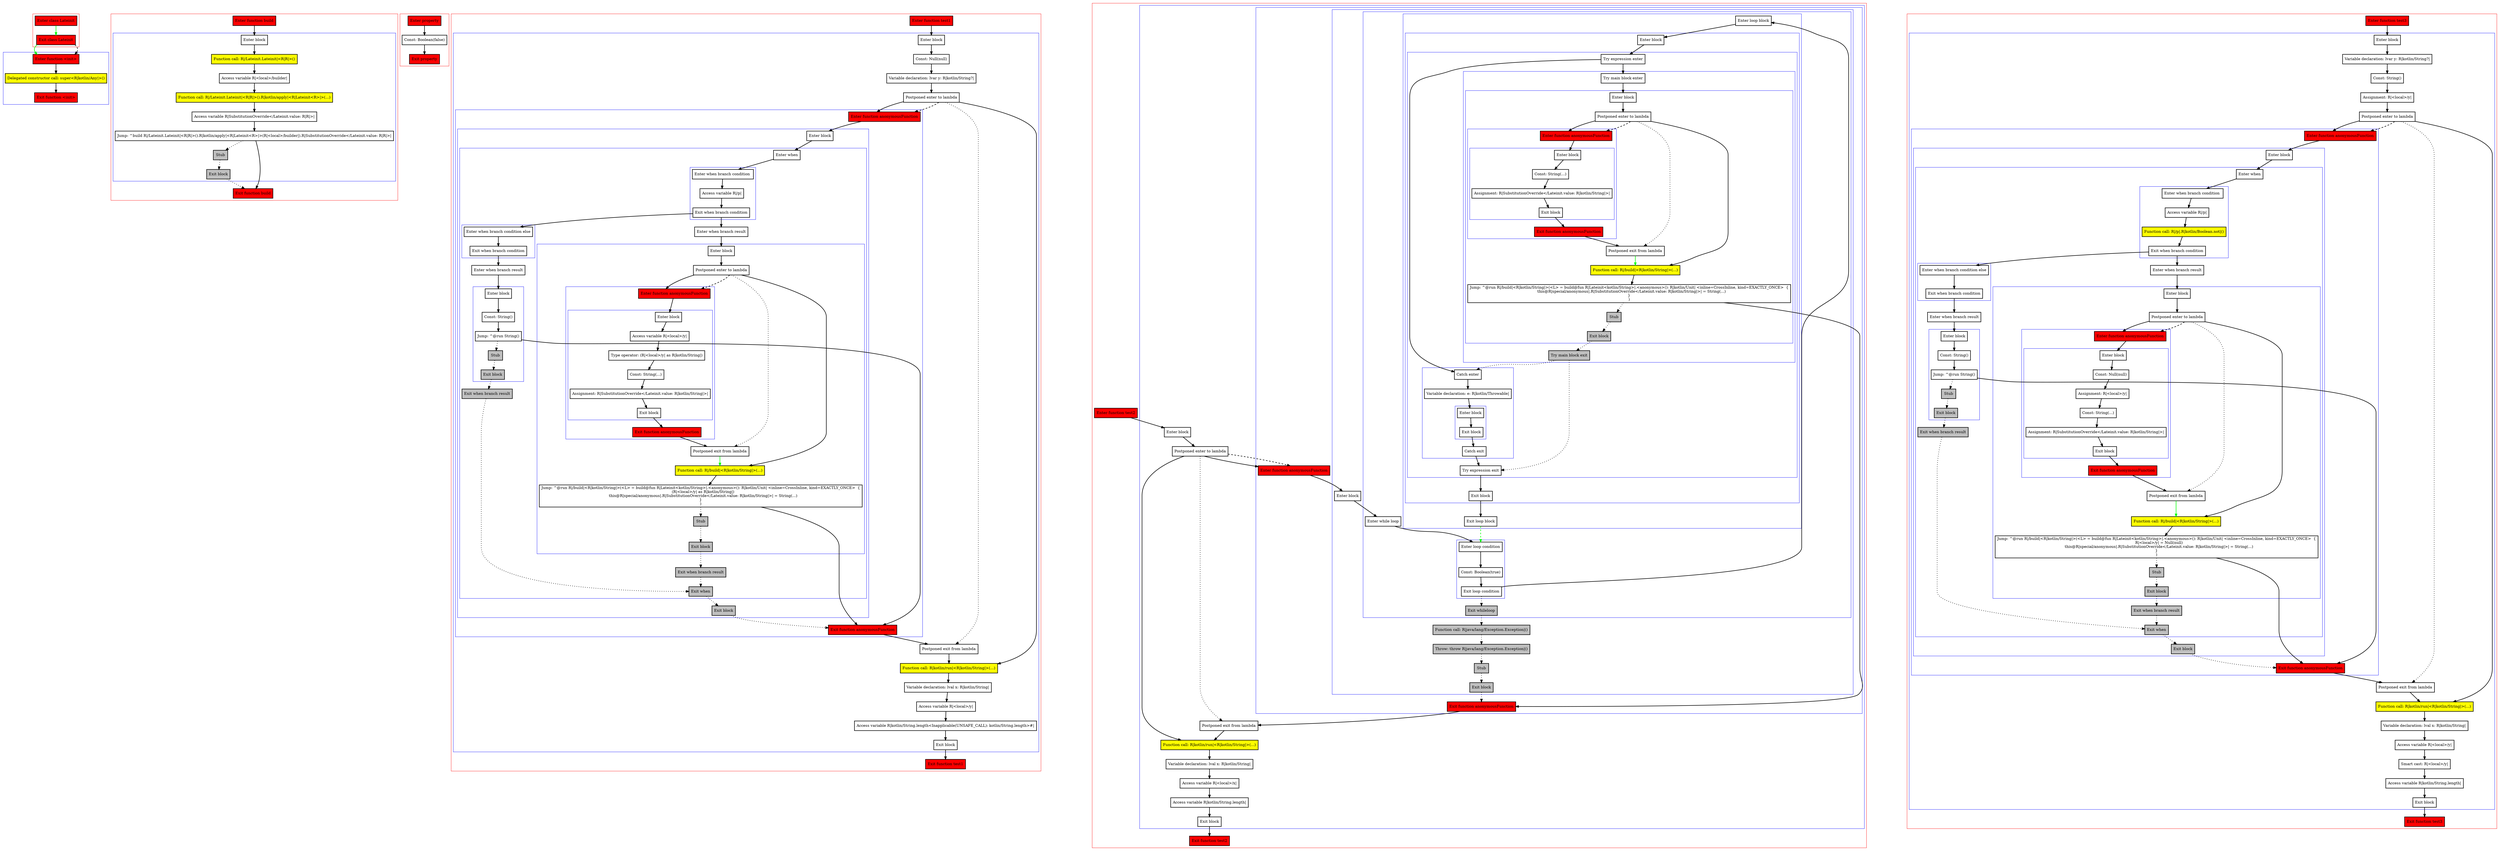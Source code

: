 digraph postponedLambdaInReturn_kt {
    graph [nodesep=3]
    node [shape=box penwidth=2]
    edge [penwidth=2]

    subgraph cluster_0 {
        color=red
        0 [label="Enter class Lateinit" style="filled" fillcolor=red];
        1 [label="Exit class Lateinit" style="filled" fillcolor=red];
    }
    subgraph cluster_1 {
        color=blue
        2 [label="Enter function <init>" style="filled" fillcolor=red];
        3 [label="Delegated constructor call: super<R|kotlin/Any|>()" style="filled" fillcolor=yellow];
        4 [label="Exit function <init>" style="filled" fillcolor=red];
    }
    0 -> {1} [color=green];
    1 -> {2} [color=green];
    1 -> {2} [style=dashed];
    2 -> {3};
    3 -> {4};

    subgraph cluster_2 {
        color=red
        5 [label="Enter function build" style="filled" fillcolor=red];
        subgraph cluster_3 {
            color=blue
            6 [label="Enter block"];
            7 [label="Function call: R|/Lateinit.Lateinit|<R|R|>()" style="filled" fillcolor=yellow];
            8 [label="Access variable R|<local>/builder|"];
            9 [label="Function call: R|/Lateinit.Lateinit|<R|R|>().R|kotlin/apply|<R|Lateinit<R>|>(...)" style="filled" fillcolor=yellow];
            10 [label="Access variable R|SubstitutionOverride</Lateinit.value: R|R|>|"];
            11 [label="Jump: ^build R|/Lateinit.Lateinit|<R|R|>().R|kotlin/apply|<R|Lateinit<R>|>(R|<local>/builder|).R|SubstitutionOverride</Lateinit.value: R|R|>|"];
            12 [label="Stub" style="filled" fillcolor=gray];
            13 [label="Exit block" style="filled" fillcolor=gray];
        }
        14 [label="Exit function build" style="filled" fillcolor=red];
    }
    5 -> {6};
    6 -> {7};
    7 -> {8};
    8 -> {9};
    9 -> {10};
    10 -> {11};
    11 -> {14};
    11 -> {12} [style=dotted];
    12 -> {13} [style=dotted];
    13 -> {14} [style=dotted];

    subgraph cluster_4 {
        color=red
        15 [label="Enter property" style="filled" fillcolor=red];
        16 [label="Const: Boolean(false)"];
        17 [label="Exit property" style="filled" fillcolor=red];
    }
    15 -> {16};
    16 -> {17};

    subgraph cluster_5 {
        color=red
        18 [label="Enter function test1" style="filled" fillcolor=red];
        subgraph cluster_6 {
            color=blue
            19 [label="Enter block"];
            20 [label="Const: Null(null)"];
            21 [label="Variable declaration: lvar y: R|kotlin/String?|"];
            22 [label="Postponed enter to lambda"];
            subgraph cluster_7 {
                color=blue
                23 [label="Enter function anonymousFunction" style="filled" fillcolor=red];
                subgraph cluster_8 {
                    color=blue
                    24 [label="Enter block"];
                    subgraph cluster_9 {
                        color=blue
                        25 [label="Enter when"];
                        subgraph cluster_10 {
                            color=blue
                            26 [label="Enter when branch condition "];
                            27 [label="Access variable R|/p|"];
                            28 [label="Exit when branch condition"];
                        }
                        subgraph cluster_11 {
                            color=blue
                            29 [label="Enter when branch condition else"];
                            30 [label="Exit when branch condition"];
                        }
                        31 [label="Enter when branch result"];
                        subgraph cluster_12 {
                            color=blue
                            32 [label="Enter block"];
                            33 [label="Const: String()"];
                            34 [label="Jump: ^@run String()"];
                            35 [label="Stub" style="filled" fillcolor=gray];
                            36 [label="Exit block" style="filled" fillcolor=gray];
                        }
                        37 [label="Exit when branch result" style="filled" fillcolor=gray];
                        38 [label="Enter when branch result"];
                        subgraph cluster_13 {
                            color=blue
                            39 [label="Enter block"];
                            40 [label="Postponed enter to lambda"];
                            subgraph cluster_14 {
                                color=blue
                                41 [label="Enter function anonymousFunction" style="filled" fillcolor=red];
                                subgraph cluster_15 {
                                    color=blue
                                    42 [label="Enter block"];
                                    43 [label="Access variable R|<local>/y|"];
                                    44 [label="Type operator: (R|<local>/y| as R|kotlin/String|)"];
                                    45 [label="Const: String(...)"];
                                    46 [label="Assignment: R|SubstitutionOverride</Lateinit.value: R|kotlin/String|>|"];
                                    47 [label="Exit block"];
                                }
                                48 [label="Exit function anonymousFunction" style="filled" fillcolor=red];
                            }
                            49 [label="Postponed exit from lambda"];
                            50 [label="Function call: R|/build|<R|kotlin/String|>(...)" style="filled" fillcolor=yellow];
                            51 [label="Jump: ^@run R|/build|<R|kotlin/String|>(<L> = build@fun R|Lateinit<kotlin/String>|.<anonymous>(): R|kotlin/Unit| <inline=CrossInline, kind=EXACTLY_ONCE>  {
    (R|<local>/y| as R|kotlin/String|)
    this@R|special/anonymous|.R|SubstitutionOverride</Lateinit.value: R|kotlin/String|>| = String(...)
}
)"];
                            52 [label="Stub" style="filled" fillcolor=gray];
                            53 [label="Exit block" style="filled" fillcolor=gray];
                        }
                        54 [label="Exit when branch result" style="filled" fillcolor=gray];
                        55 [label="Exit when" style="filled" fillcolor=gray];
                    }
                    56 [label="Exit block" style="filled" fillcolor=gray];
                }
                57 [label="Exit function anonymousFunction" style="filled" fillcolor=red];
            }
            58 [label="Postponed exit from lambda"];
            59 [label="Function call: R|kotlin/run|<R|kotlin/String|>(...)" style="filled" fillcolor=yellow];
            60 [label="Variable declaration: lval x: R|kotlin/String|"];
            61 [label="Access variable R|<local>/y|"];
            62 [label="Access variable R|kotlin/String.length<Inapplicable(UNSAFE_CALL): kotlin/String.length>#|"];
            63 [label="Exit block"];
        }
        64 [label="Exit function test1" style="filled" fillcolor=red];
    }
    18 -> {19};
    19 -> {20};
    20 -> {21};
    21 -> {22};
    22 -> {23 59};
    22 -> {58} [style=dotted];
    22 -> {23} [style=dashed];
    23 -> {24};
    24 -> {25};
    25 -> {26};
    26 -> {27};
    27 -> {28};
    28 -> {29 38};
    29 -> {30};
    30 -> {31};
    31 -> {32};
    32 -> {33};
    33 -> {34};
    34 -> {57};
    34 -> {35} [style=dotted];
    35 -> {36} [style=dotted];
    36 -> {37} [style=dotted];
    37 -> {55} [style=dotted];
    38 -> {39};
    39 -> {40};
    40 -> {41 50};
    40 -> {49} [style=dotted];
    40 -> {41} [style=dashed];
    41 -> {42};
    42 -> {43};
    43 -> {44};
    44 -> {45};
    45 -> {46};
    46 -> {47};
    47 -> {48};
    48 -> {49};
    49 -> {50} [color=green];
    50 -> {51};
    51 -> {57};
    51 -> {52} [style=dotted];
    52 -> {53} [style=dotted];
    53 -> {54} [style=dotted];
    54 -> {55} [style=dotted];
    55 -> {56} [style=dotted];
    56 -> {57} [style=dotted];
    57 -> {58};
    58 -> {59};
    59 -> {60};
    60 -> {61};
    61 -> {62};
    62 -> {63};
    63 -> {64};

    subgraph cluster_16 {
        color=red
        65 [label="Enter function test2" style="filled" fillcolor=red];
        subgraph cluster_17 {
            color=blue
            66 [label="Enter block"];
            67 [label="Postponed enter to lambda"];
            subgraph cluster_18 {
                color=blue
                68 [label="Enter function anonymousFunction" style="filled" fillcolor=red];
                subgraph cluster_19 {
                    color=blue
                    69 [label="Enter block"];
                    subgraph cluster_20 {
                        color=blue
                        70 [label="Enter while loop"];
                        subgraph cluster_21 {
                            color=blue
                            71 [label="Enter loop condition"];
                            72 [label="Const: Boolean(true)"];
                            73 [label="Exit loop condition"];
                        }
                        subgraph cluster_22 {
                            color=blue
                            74 [label="Enter loop block"];
                            subgraph cluster_23 {
                                color=blue
                                75 [label="Enter block"];
                                subgraph cluster_24 {
                                    color=blue
                                    76 [label="Try expression enter"];
                                    subgraph cluster_25 {
                                        color=blue
                                        77 [label="Try main block enter"];
                                        subgraph cluster_26 {
                                            color=blue
                                            78 [label="Enter block"];
                                            79 [label="Postponed enter to lambda"];
                                            subgraph cluster_27 {
                                                color=blue
                                                80 [label="Enter function anonymousFunction" style="filled" fillcolor=red];
                                                subgraph cluster_28 {
                                                    color=blue
                                                    81 [label="Enter block"];
                                                    82 [label="Const: String(...)"];
                                                    83 [label="Assignment: R|SubstitutionOverride</Lateinit.value: R|kotlin/String|>|"];
                                                    84 [label="Exit block"];
                                                }
                                                85 [label="Exit function anonymousFunction" style="filled" fillcolor=red];
                                            }
                                            86 [label="Postponed exit from lambda"];
                                            87 [label="Function call: R|/build|<R|kotlin/String|>(...)" style="filled" fillcolor=yellow];
                                            88 [label="Jump: ^@run R|/build|<R|kotlin/String|>(<L> = build@fun R|Lateinit<kotlin/String>|.<anonymous>(): R|kotlin/Unit| <inline=CrossInline, kind=EXACTLY_ONCE>  {
    this@R|special/anonymous|.R|SubstitutionOverride</Lateinit.value: R|kotlin/String|>| = String(...)
}
)"];
                                            89 [label="Stub" style="filled" fillcolor=gray];
                                            90 [label="Exit block" style="filled" fillcolor=gray];
                                        }
                                        91 [label="Try main block exit" style="filled" fillcolor=gray];
                                    }
                                    subgraph cluster_29 {
                                        color=blue
                                        92 [label="Catch enter"];
                                        93 [label="Variable declaration: e: R|kotlin/Throwable|"];
                                        subgraph cluster_30 {
                                            color=blue
                                            94 [label="Enter block"];
                                            95 [label="Exit block"];
                                        }
                                        96 [label="Catch exit"];
                                    }
                                    97 [label="Try expression exit"];
                                }
                                98 [label="Exit block"];
                            }
                            99 [label="Exit loop block"];
                        }
                        100 [label="Exit whileloop" style="filled" fillcolor=gray];
                    }
                    101 [label="Function call: R|java/lang/Exception.Exception|()" style="filled" fillcolor=gray];
                    102 [label="Throw: throw R|java/lang/Exception.Exception|()" style="filled" fillcolor=gray];
                    103 [label="Stub" style="filled" fillcolor=gray];
                    104 [label="Exit block" style="filled" fillcolor=gray];
                }
                105 [label="Exit function anonymousFunction" style="filled" fillcolor=red];
            }
            106 [label="Postponed exit from lambda"];
            107 [label="Function call: R|kotlin/run|<R|kotlin/String|>(...)" style="filled" fillcolor=yellow];
            108 [label="Variable declaration: lval x: R|kotlin/String|"];
            109 [label="Access variable R|<local>/x|"];
            110 [label="Access variable R|kotlin/String.length|"];
            111 [label="Exit block"];
        }
        112 [label="Exit function test2" style="filled" fillcolor=red];
    }
    65 -> {66};
    66 -> {67};
    67 -> {68 107};
    67 -> {106} [style=dotted];
    67 -> {68} [style=dashed];
    68 -> {69};
    69 -> {70};
    70 -> {71};
    71 -> {72};
    72 -> {73};
    73 -> {74};
    73 -> {100} [style=dotted];
    74 -> {75};
    75 -> {76};
    76 -> {77 92};
    77 -> {78};
    78 -> {79};
    79 -> {80 87};
    79 -> {86} [style=dotted];
    79 -> {80} [style=dashed];
    80 -> {81};
    81 -> {82};
    82 -> {83};
    83 -> {84};
    84 -> {85};
    85 -> {86};
    86 -> {87} [color=green];
    87 -> {88};
    88 -> {105};
    88 -> {89} [style=dotted];
    89 -> {90} [style=dotted];
    90 -> {91} [style=dotted];
    91 -> {92 97} [style=dotted];
    92 -> {93};
    93 -> {94};
    94 -> {95};
    95 -> {96};
    96 -> {97};
    97 -> {98};
    98 -> {99};
    99 -> {71} [color=green style=dashed];
    100 -> {101} [style=dotted];
    101 -> {102} [style=dotted];
    102 -> {103} [style=dotted];
    103 -> {104} [style=dotted];
    104 -> {105} [style=dotted];
    105 -> {106};
    106 -> {107};
    107 -> {108};
    108 -> {109};
    109 -> {110};
    110 -> {111};
    111 -> {112};

    subgraph cluster_31 {
        color=red
        113 [label="Enter function test3" style="filled" fillcolor=red];
        subgraph cluster_32 {
            color=blue
            114 [label="Enter block"];
            115 [label="Variable declaration: lvar y: R|kotlin/String?|"];
            116 [label="Const: String()"];
            117 [label="Assignment: R|<local>/y|"];
            118 [label="Postponed enter to lambda"];
            subgraph cluster_33 {
                color=blue
                119 [label="Enter function anonymousFunction" style="filled" fillcolor=red];
                subgraph cluster_34 {
                    color=blue
                    120 [label="Enter block"];
                    subgraph cluster_35 {
                        color=blue
                        121 [label="Enter when"];
                        subgraph cluster_36 {
                            color=blue
                            122 [label="Enter when branch condition "];
                            123 [label="Access variable R|/p|"];
                            124 [label="Function call: R|/p|.R|kotlin/Boolean.not|()" style="filled" fillcolor=yellow];
                            125 [label="Exit when branch condition"];
                        }
                        subgraph cluster_37 {
                            color=blue
                            126 [label="Enter when branch condition else"];
                            127 [label="Exit when branch condition"];
                        }
                        128 [label="Enter when branch result"];
                        subgraph cluster_38 {
                            color=blue
                            129 [label="Enter block"];
                            130 [label="Const: String()"];
                            131 [label="Jump: ^@run String()"];
                            132 [label="Stub" style="filled" fillcolor=gray];
                            133 [label="Exit block" style="filled" fillcolor=gray];
                        }
                        134 [label="Exit when branch result" style="filled" fillcolor=gray];
                        135 [label="Enter when branch result"];
                        subgraph cluster_39 {
                            color=blue
                            136 [label="Enter block"];
                            137 [label="Postponed enter to lambda"];
                            subgraph cluster_40 {
                                color=blue
                                138 [label="Enter function anonymousFunction" style="filled" fillcolor=red];
                                subgraph cluster_41 {
                                    color=blue
                                    139 [label="Enter block"];
                                    140 [label="Const: Null(null)"];
                                    141 [label="Assignment: R|<local>/y|"];
                                    142 [label="Const: String(...)"];
                                    143 [label="Assignment: R|SubstitutionOverride</Lateinit.value: R|kotlin/String|>|"];
                                    144 [label="Exit block"];
                                }
                                145 [label="Exit function anonymousFunction" style="filled" fillcolor=red];
                            }
                            146 [label="Postponed exit from lambda"];
                            147 [label="Function call: R|/build|<R|kotlin/String|>(...)" style="filled" fillcolor=yellow];
                            148 [label="Jump: ^@run R|/build|<R|kotlin/String|>(<L> = build@fun R|Lateinit<kotlin/String>|.<anonymous>(): R|kotlin/Unit| <inline=CrossInline, kind=EXACTLY_ONCE>  {
    R|<local>/y| = Null(null)
    this@R|special/anonymous|.R|SubstitutionOverride</Lateinit.value: R|kotlin/String|>| = String(...)
}
)"];
                            149 [label="Stub" style="filled" fillcolor=gray];
                            150 [label="Exit block" style="filled" fillcolor=gray];
                        }
                        151 [label="Exit when branch result" style="filled" fillcolor=gray];
                        152 [label="Exit when" style="filled" fillcolor=gray];
                    }
                    153 [label="Exit block" style="filled" fillcolor=gray];
                }
                154 [label="Exit function anonymousFunction" style="filled" fillcolor=red];
            }
            155 [label="Postponed exit from lambda"];
            156 [label="Function call: R|kotlin/run|<R|kotlin/String|>(...)" style="filled" fillcolor=yellow];
            157 [label="Variable declaration: lval x: R|kotlin/String|"];
            158 [label="Access variable R|<local>/y|"];
            159 [label="Smart cast: R|<local>/y|"];
            160 [label="Access variable R|kotlin/String.length|"];
            161 [label="Exit block"];
        }
        162 [label="Exit function test3" style="filled" fillcolor=red];
    }
    113 -> {114};
    114 -> {115};
    115 -> {116};
    116 -> {117};
    117 -> {118};
    118 -> {119 156};
    118 -> {155} [style=dotted];
    118 -> {119} [style=dashed];
    119 -> {120};
    120 -> {121};
    121 -> {122};
    122 -> {123};
    123 -> {124};
    124 -> {125};
    125 -> {126 135};
    126 -> {127};
    127 -> {128};
    128 -> {129};
    129 -> {130};
    130 -> {131};
    131 -> {154};
    131 -> {132} [style=dotted];
    132 -> {133} [style=dotted];
    133 -> {134} [style=dotted];
    134 -> {152} [style=dotted];
    135 -> {136};
    136 -> {137};
    137 -> {138 147};
    137 -> {146} [style=dotted];
    137 -> {138} [style=dashed];
    138 -> {139};
    139 -> {140};
    140 -> {141};
    141 -> {142};
    142 -> {143};
    143 -> {144};
    144 -> {145};
    145 -> {146};
    146 -> {147} [color=green];
    147 -> {148};
    148 -> {154};
    148 -> {149} [style=dotted];
    149 -> {150} [style=dotted];
    150 -> {151} [style=dotted];
    151 -> {152} [style=dotted];
    152 -> {153} [style=dotted];
    153 -> {154} [style=dotted];
    154 -> {155};
    155 -> {156};
    156 -> {157};
    157 -> {158};
    158 -> {159};
    159 -> {160};
    160 -> {161};
    161 -> {162};

}
